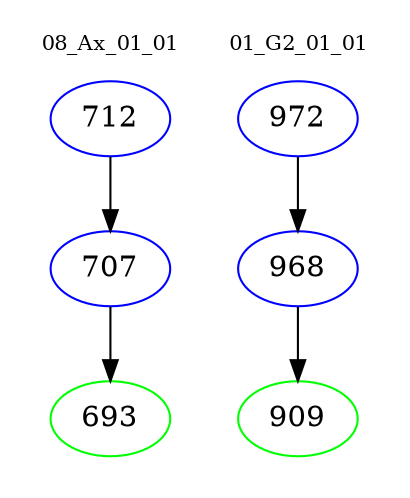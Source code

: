 digraph{
subgraph cluster_0 {
color = white
label = "08_Ax_01_01";
fontsize=10;
T0_712 [label="712", color="blue"]
T0_712 -> T0_707 [color="black"]
T0_707 [label="707", color="blue"]
T0_707 -> T0_693 [color="black"]
T0_693 [label="693", color="green"]
}
subgraph cluster_1 {
color = white
label = "01_G2_01_01";
fontsize=10;
T1_972 [label="972", color="blue"]
T1_972 -> T1_968 [color="black"]
T1_968 [label="968", color="blue"]
T1_968 -> T1_909 [color="black"]
T1_909 [label="909", color="green"]
}
}
